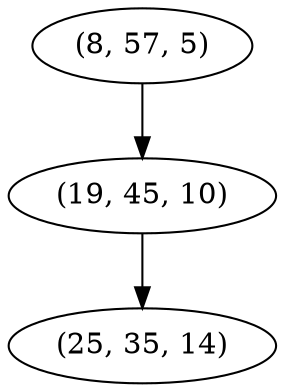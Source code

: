 digraph tree {
    "(8, 57, 5)";
    "(19, 45, 10)";
    "(25, 35, 14)";
    "(8, 57, 5)" -> "(19, 45, 10)";
    "(19, 45, 10)" -> "(25, 35, 14)";
}
